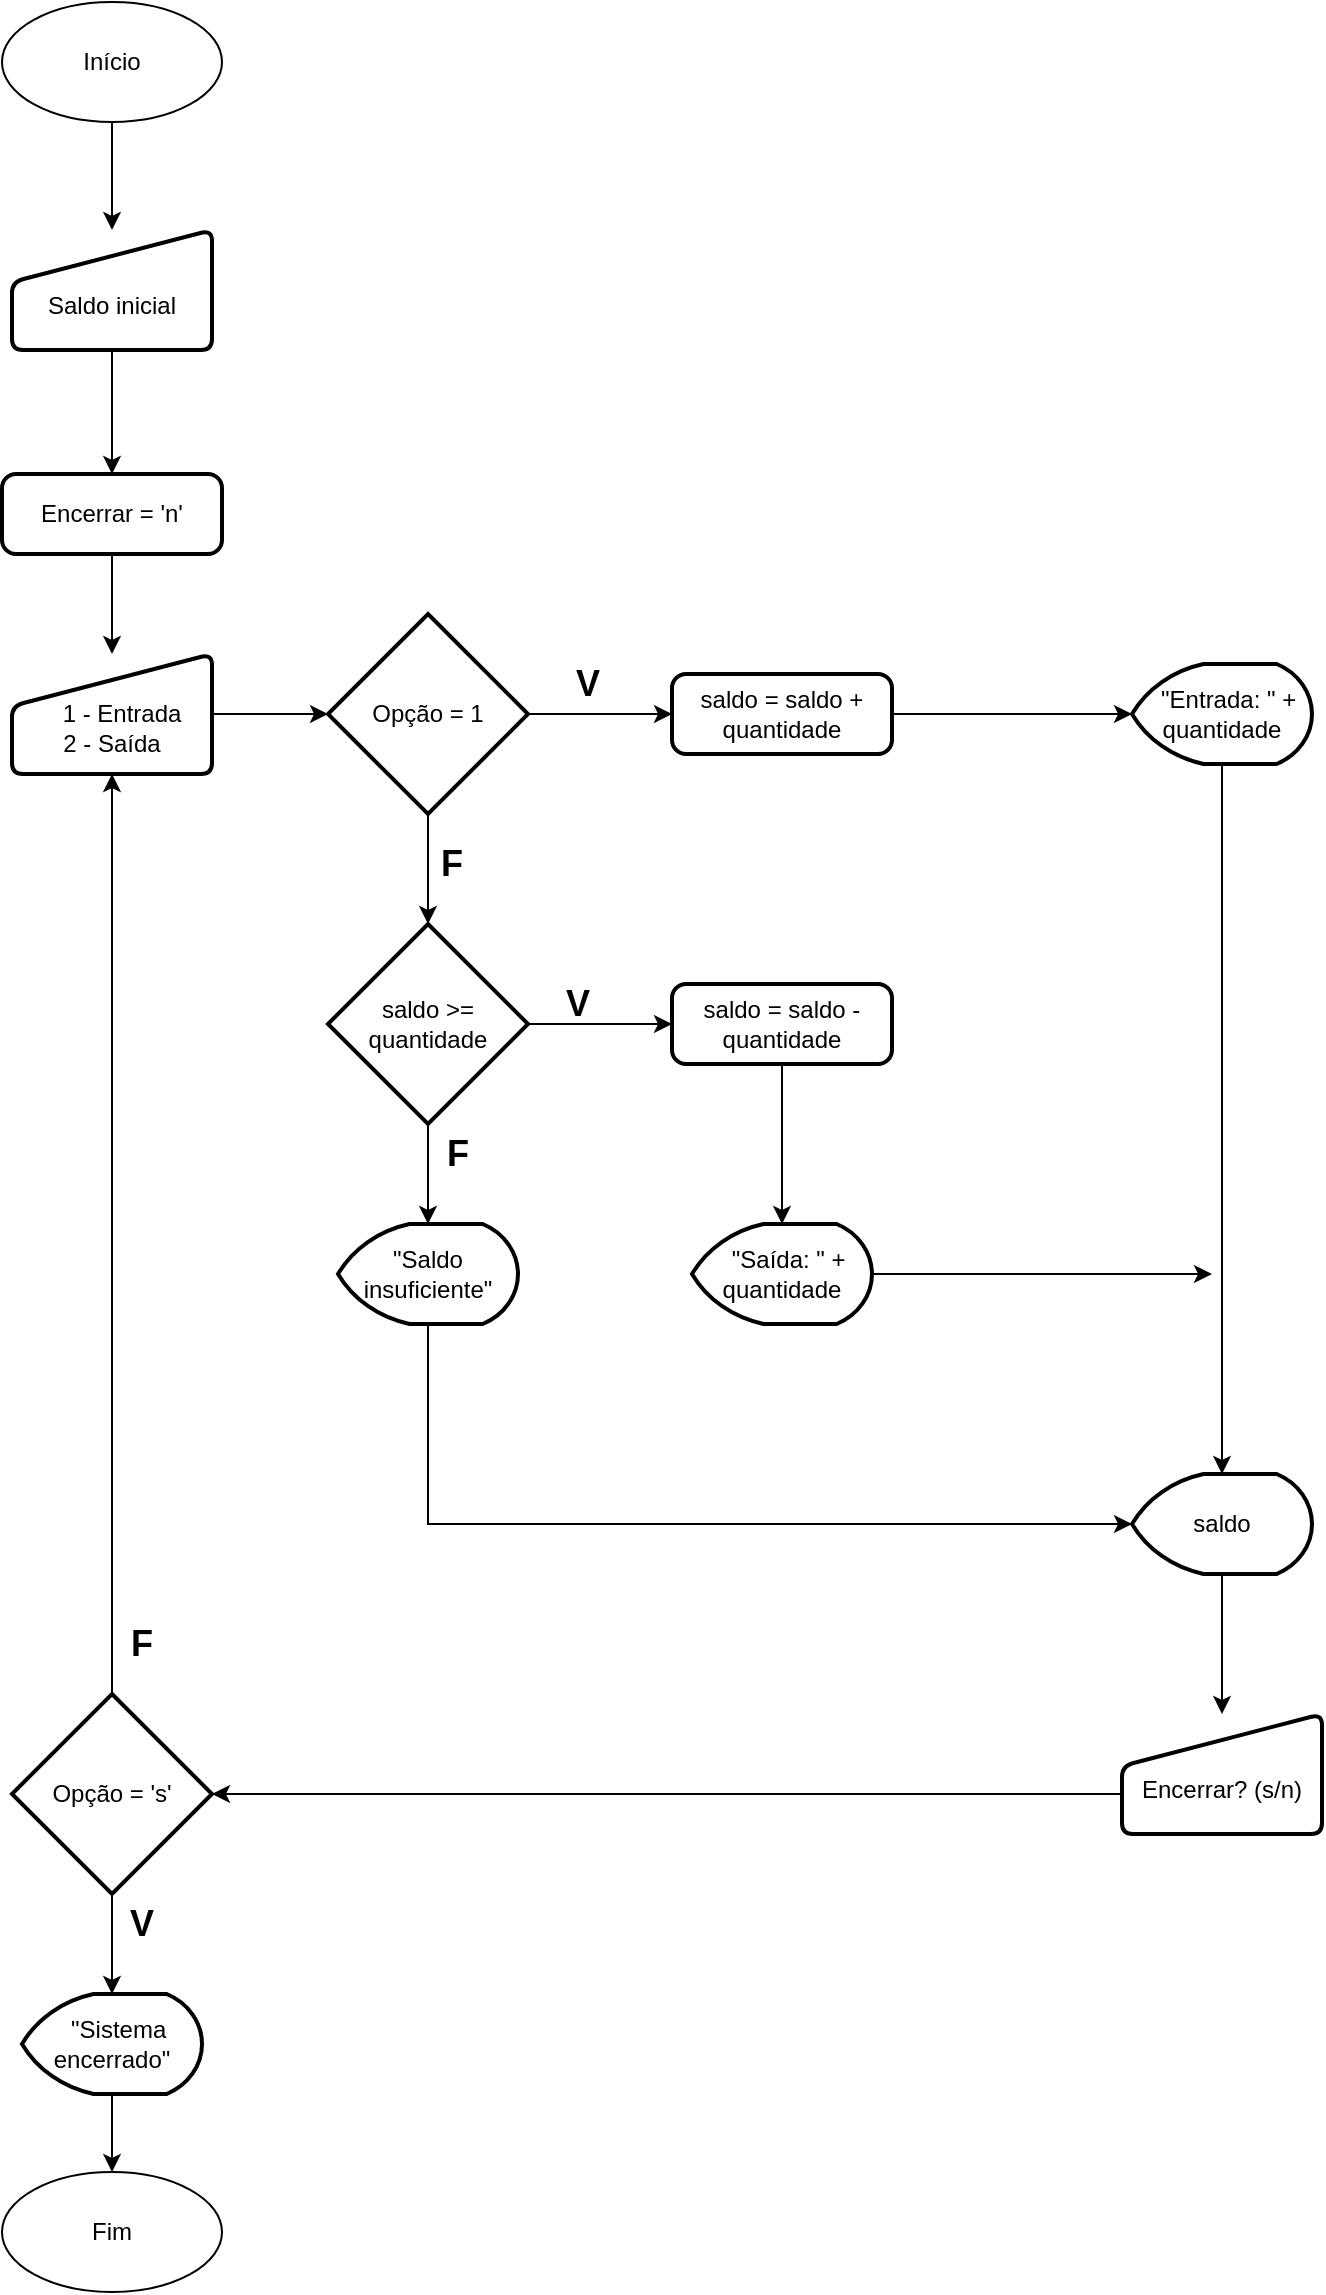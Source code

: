 <mxfile version="28.2.0">
  <diagram name="Página-1" id="3QtFrNminv7boJr-y0DP">
    <mxGraphModel dx="1148" dy="522" grid="1" gridSize="10" guides="1" tooltips="1" connect="1" arrows="1" fold="1" page="1" pageScale="1" pageWidth="827" pageHeight="1169" math="0" shadow="0">
      <root>
        <mxCell id="0" />
        <mxCell id="1" parent="0" />
        <mxCell id="vNBXoHa1Ooy1lN3gcc5z-2" value="" style="edgeStyle=orthogonalEdgeStyle;rounded=0;orthogonalLoop=1;jettySize=auto;html=1;" edge="1" parent="1" source="BJnI6T1Wv4a64cd1YlWq-1" target="BJnI6T1Wv4a64cd1YlWq-5">
          <mxGeometry relative="1" as="geometry" />
        </mxCell>
        <mxCell id="BJnI6T1Wv4a64cd1YlWq-1" value="&lt;div&gt;&lt;br&gt;&lt;/div&gt;&lt;div&gt;Saldo inicial&lt;/div&gt;" style="html=1;strokeWidth=2;shape=manualInput;whiteSpace=wrap;rounded=1;size=26;arcSize=11;" parent="1" vertex="1">
          <mxGeometry x="140" y="138" width="100" height="60" as="geometry" />
        </mxCell>
        <mxCell id="vNBXoHa1Ooy1lN3gcc5z-4" value="" style="edgeStyle=orthogonalEdgeStyle;rounded=0;orthogonalLoop=1;jettySize=auto;html=1;" edge="1" parent="1" source="BJnI6T1Wv4a64cd1YlWq-5" target="BJnI6T1Wv4a64cd1YlWq-11">
          <mxGeometry relative="1" as="geometry" />
        </mxCell>
        <mxCell id="BJnI6T1Wv4a64cd1YlWq-5" value="Encerrar = &#39;n&#39;" style="rounded=1;whiteSpace=wrap;html=1;absoluteArcSize=1;arcSize=14;strokeWidth=2;" parent="1" vertex="1">
          <mxGeometry x="135" y="260" width="110" height="40" as="geometry" />
        </mxCell>
        <mxCell id="vNBXoHa1Ooy1lN3gcc5z-44" value="" style="edgeStyle=orthogonalEdgeStyle;rounded=0;orthogonalLoop=1;jettySize=auto;html=1;" edge="1" parent="1" source="BJnI6T1Wv4a64cd1YlWq-11" target="vNBXoHa1Ooy1lN3gcc5z-43">
          <mxGeometry relative="1" as="geometry" />
        </mxCell>
        <mxCell id="BJnI6T1Wv4a64cd1YlWq-11" value="&lt;div&gt;&lt;br&gt;&lt;/div&gt;&amp;nbsp; &amp;nbsp;1 - Entrada&lt;div&gt;2 - Saída&lt;/div&gt;" style="html=1;strokeWidth=2;shape=manualInput;whiteSpace=wrap;rounded=1;size=26;arcSize=11;" parent="1" vertex="1">
          <mxGeometry x="140" y="350" width="100" height="60" as="geometry" />
        </mxCell>
        <mxCell id="BJnI6T1Wv4a64cd1YlWq-21" value="" style="edgeStyle=orthogonalEdgeStyle;rounded=0;orthogonalLoop=1;jettySize=auto;html=1;" parent="1" source="BJnI6T1Wv4a64cd1YlWq-18" target="BJnI6T1Wv4a64cd1YlWq-20" edge="1">
          <mxGeometry relative="1" as="geometry" />
        </mxCell>
        <mxCell id="BJnI6T1Wv4a64cd1YlWq-18" value="saldo = saldo + quantidade" style="rounded=1;whiteSpace=wrap;html=1;absoluteArcSize=1;arcSize=14;strokeWidth=2;" parent="1" vertex="1">
          <mxGeometry x="470" y="360" width="110" height="40" as="geometry" />
        </mxCell>
        <mxCell id="BJnI6T1Wv4a64cd1YlWq-20" value="&amp;nbsp; &quot;Entrada: &quot; + quantidade" style="strokeWidth=2;html=1;shape=mxgraph.flowchart.display;whiteSpace=wrap;" parent="1" vertex="1">
          <mxGeometry x="700" y="355" width="90" height="50" as="geometry" />
        </mxCell>
        <mxCell id="BJnI6T1Wv4a64cd1YlWq-31" value="" style="edgeStyle=orthogonalEdgeStyle;rounded=0;orthogonalLoop=1;jettySize=auto;html=1;" parent="1" source="BJnI6T1Wv4a64cd1YlWq-27" target="BJnI6T1Wv4a64cd1YlWq-30" edge="1">
          <mxGeometry relative="1" as="geometry" />
        </mxCell>
        <mxCell id="vNBXoHa1Ooy1lN3gcc5z-5" value="" style="edgeStyle=orthogonalEdgeStyle;rounded=0;orthogonalLoop=1;jettySize=auto;html=1;" edge="1" parent="1" source="BJnI6T1Wv4a64cd1YlWq-27" target="BJnI6T1Wv4a64cd1YlWq-34">
          <mxGeometry relative="1" as="geometry" />
        </mxCell>
        <mxCell id="BJnI6T1Wv4a64cd1YlWq-27" value="saldo &amp;gt;= quantidade" style="strokeWidth=2;html=1;shape=mxgraph.flowchart.decision;whiteSpace=wrap;" parent="1" vertex="1">
          <mxGeometry x="298" y="485" width="100" height="100" as="geometry" />
        </mxCell>
        <mxCell id="vNBXoHa1Ooy1lN3gcc5z-6" value="" style="edgeStyle=orthogonalEdgeStyle;rounded=0;orthogonalLoop=1;jettySize=auto;html=1;" edge="1" parent="1" source="BJnI6T1Wv4a64cd1YlWq-30" target="BJnI6T1Wv4a64cd1YlWq-37">
          <mxGeometry relative="1" as="geometry" />
        </mxCell>
        <mxCell id="BJnI6T1Wv4a64cd1YlWq-30" value="saldo = saldo - quantidade" style="rounded=1;whiteSpace=wrap;html=1;absoluteArcSize=1;arcSize=14;strokeWidth=2;" parent="1" vertex="1">
          <mxGeometry x="470" y="515" width="110" height="40" as="geometry" />
        </mxCell>
        <mxCell id="BJnI6T1Wv4a64cd1YlWq-32" value="&lt;b&gt;&lt;font style=&quot;font-size: 18px;&quot;&gt;V&lt;/font&gt;&lt;/b&gt;" style="text;strokeColor=none;align=center;fillColor=none;html=1;verticalAlign=middle;whiteSpace=wrap;rounded=0;" parent="1" vertex="1">
          <mxGeometry x="393" y="510" width="60" height="30" as="geometry" />
        </mxCell>
        <mxCell id="BJnI6T1Wv4a64cd1YlWq-34" value="&quot;Saldo insuficiente&quot;" style="strokeWidth=2;html=1;shape=mxgraph.flowchart.display;whiteSpace=wrap;" parent="1" vertex="1">
          <mxGeometry x="303" y="635" width="90" height="50" as="geometry" />
        </mxCell>
        <mxCell id="BJnI6T1Wv4a64cd1YlWq-36" value="&lt;b&gt;&lt;font style=&quot;font-size: 18px;&quot;&gt;F&lt;/font&gt;&lt;/b&gt;" style="text;strokeColor=none;align=center;fillColor=none;html=1;verticalAlign=middle;whiteSpace=wrap;rounded=0;" parent="1" vertex="1">
          <mxGeometry x="333" y="585" width="60" height="30" as="geometry" />
        </mxCell>
        <mxCell id="vNBXoHa1Ooy1lN3gcc5z-32" style="edgeStyle=orthogonalEdgeStyle;rounded=0;orthogonalLoop=1;jettySize=auto;html=1;" edge="1" parent="1" source="BJnI6T1Wv4a64cd1YlWq-37">
          <mxGeometry relative="1" as="geometry">
            <mxPoint x="740" y="660" as="targetPoint" />
          </mxGeometry>
        </mxCell>
        <mxCell id="BJnI6T1Wv4a64cd1YlWq-37" value="&amp;nbsp; &quot;Saída: &quot; + quantidade" style="strokeWidth=2;html=1;shape=mxgraph.flowchart.display;whiteSpace=wrap;" parent="1" vertex="1">
          <mxGeometry x="480" y="635" width="90" height="50" as="geometry" />
        </mxCell>
        <mxCell id="vNBXoHa1Ooy1lN3gcc5z-19" value="" style="edgeStyle=orthogonalEdgeStyle;rounded=0;orthogonalLoop=1;jettySize=auto;html=1;" edge="1" parent="1" source="BJnI6T1Wv4a64cd1YlWq-39" target="BJnI6T1Wv4a64cd1YlWq-45">
          <mxGeometry relative="1" as="geometry" />
        </mxCell>
        <mxCell id="BJnI6T1Wv4a64cd1YlWq-39" value="saldo" style="strokeWidth=2;html=1;shape=mxgraph.flowchart.display;whiteSpace=wrap;" parent="1" vertex="1">
          <mxGeometry x="700" y="760" width="90" height="50" as="geometry" />
        </mxCell>
        <mxCell id="vNBXoHa1Ooy1lN3gcc5z-50" value="" style="edgeStyle=orthogonalEdgeStyle;rounded=0;orthogonalLoop=1;jettySize=auto;html=1;" edge="1" parent="1" source="BJnI6T1Wv4a64cd1YlWq-45" target="vNBXoHa1Ooy1lN3gcc5z-49">
          <mxGeometry relative="1" as="geometry">
            <Array as="points">
              <mxPoint x="590" y="920" />
              <mxPoint x="590" y="920" />
            </Array>
          </mxGeometry>
        </mxCell>
        <mxCell id="BJnI6T1Wv4a64cd1YlWq-45" value="&lt;div&gt;&lt;br&gt;&lt;/div&gt;Encerrar? (s/n)" style="html=1;strokeWidth=2;shape=manualInput;whiteSpace=wrap;rounded=1;size=26;arcSize=11;" parent="1" vertex="1">
          <mxGeometry x="695" y="880" width="100" height="60" as="geometry" />
        </mxCell>
        <mxCell id="BJnI6T1Wv4a64cd1YlWq-54" value="" style="edgeStyle=orthogonalEdgeStyle;rounded=0;orthogonalLoop=1;jettySize=auto;html=1;" parent="1" source="BJnI6T1Wv4a64cd1YlWq-48" target="BJnI6T1Wv4a64cd1YlWq-53" edge="1">
          <mxGeometry relative="1" as="geometry" />
        </mxCell>
        <mxCell id="BJnI6T1Wv4a64cd1YlWq-48" value="&amp;nbsp; &quot;Sistema encerrado&quot;" style="strokeWidth=2;html=1;shape=mxgraph.flowchart.display;whiteSpace=wrap;" parent="1" vertex="1">
          <mxGeometry x="145" y="1020" width="90" height="50" as="geometry" />
        </mxCell>
        <mxCell id="BJnI6T1Wv4a64cd1YlWq-53" value="Fim" style="ellipse;whiteSpace=wrap;html=1;" parent="1" vertex="1">
          <mxGeometry x="135" y="1109" width="110" height="60" as="geometry" />
        </mxCell>
        <mxCell id="vNBXoHa1Ooy1lN3gcc5z-3" value="" style="edgeStyle=orthogonalEdgeStyle;rounded=0;orthogonalLoop=1;jettySize=auto;html=1;" edge="1" parent="1" source="BJnI6T1Wv4a64cd1YlWq-55" target="BJnI6T1Wv4a64cd1YlWq-1">
          <mxGeometry relative="1" as="geometry" />
        </mxCell>
        <mxCell id="BJnI6T1Wv4a64cd1YlWq-55" value="Início" style="ellipse;whiteSpace=wrap;html=1;" parent="1" vertex="1">
          <mxGeometry x="135" y="24" width="110" height="60" as="geometry" />
        </mxCell>
        <mxCell id="vNBXoHa1Ooy1lN3gcc5z-14" style="edgeStyle=orthogonalEdgeStyle;rounded=0;orthogonalLoop=1;jettySize=auto;html=1;entryX=0.5;entryY=0;entryDx=0;entryDy=0;entryPerimeter=0;" edge="1" parent="1" source="BJnI6T1Wv4a64cd1YlWq-20" target="BJnI6T1Wv4a64cd1YlWq-39">
          <mxGeometry relative="1" as="geometry" />
        </mxCell>
        <mxCell id="vNBXoHa1Ooy1lN3gcc5z-31" style="edgeStyle=orthogonalEdgeStyle;rounded=0;orthogonalLoop=1;jettySize=auto;html=1;entryX=0;entryY=0.5;entryDx=0;entryDy=0;entryPerimeter=0;" edge="1" parent="1" source="BJnI6T1Wv4a64cd1YlWq-34" target="BJnI6T1Wv4a64cd1YlWq-39">
          <mxGeometry relative="1" as="geometry">
            <Array as="points">
              <mxPoint x="348" y="785" />
            </Array>
          </mxGeometry>
        </mxCell>
        <mxCell id="vNBXoHa1Ooy1lN3gcc5z-45" value="" style="edgeStyle=orthogonalEdgeStyle;rounded=0;orthogonalLoop=1;jettySize=auto;html=1;" edge="1" parent="1" source="vNBXoHa1Ooy1lN3gcc5z-43" target="BJnI6T1Wv4a64cd1YlWq-18">
          <mxGeometry relative="1" as="geometry" />
        </mxCell>
        <mxCell id="vNBXoHa1Ooy1lN3gcc5z-46" value="" style="edgeStyle=orthogonalEdgeStyle;rounded=0;orthogonalLoop=1;jettySize=auto;html=1;" edge="1" parent="1" source="vNBXoHa1Ooy1lN3gcc5z-43" target="BJnI6T1Wv4a64cd1YlWq-27">
          <mxGeometry relative="1" as="geometry" />
        </mxCell>
        <mxCell id="vNBXoHa1Ooy1lN3gcc5z-43" value="Opção = 1" style="strokeWidth=2;html=1;shape=mxgraph.flowchart.decision;whiteSpace=wrap;" vertex="1" parent="1">
          <mxGeometry x="298" y="330" width="100" height="100" as="geometry" />
        </mxCell>
        <mxCell id="vNBXoHa1Ooy1lN3gcc5z-47" value="&lt;b&gt;&lt;font style=&quot;font-size: 18px;&quot;&gt;V&lt;/font&gt;&lt;/b&gt;" style="text;strokeColor=none;align=center;fillColor=none;html=1;verticalAlign=middle;whiteSpace=wrap;rounded=0;" vertex="1" parent="1">
          <mxGeometry x="398" y="350" width="60" height="30" as="geometry" />
        </mxCell>
        <mxCell id="vNBXoHa1Ooy1lN3gcc5z-48" value="&lt;b&gt;&lt;font style=&quot;font-size: 18px;&quot;&gt;F&lt;/font&gt;&lt;/b&gt;" style="text;strokeColor=none;align=center;fillColor=none;html=1;verticalAlign=middle;whiteSpace=wrap;rounded=0;" vertex="1" parent="1">
          <mxGeometry x="330" y="440" width="60" height="30" as="geometry" />
        </mxCell>
        <mxCell id="vNBXoHa1Ooy1lN3gcc5z-53" style="edgeStyle=orthogonalEdgeStyle;rounded=0;orthogonalLoop=1;jettySize=auto;html=1;entryX=0.5;entryY=1;entryDx=0;entryDy=0;" edge="1" parent="1" source="vNBXoHa1Ooy1lN3gcc5z-49" target="BJnI6T1Wv4a64cd1YlWq-11">
          <mxGeometry relative="1" as="geometry" />
        </mxCell>
        <mxCell id="vNBXoHa1Ooy1lN3gcc5z-55" value="" style="edgeStyle=orthogonalEdgeStyle;rounded=0;orthogonalLoop=1;jettySize=auto;html=1;" edge="1" parent="1" source="vNBXoHa1Ooy1lN3gcc5z-49" target="BJnI6T1Wv4a64cd1YlWq-48">
          <mxGeometry relative="1" as="geometry" />
        </mxCell>
        <mxCell id="vNBXoHa1Ooy1lN3gcc5z-49" value="Opção = &#39;s&#39;" style="strokeWidth=2;html=1;shape=mxgraph.flowchart.decision;whiteSpace=wrap;" vertex="1" parent="1">
          <mxGeometry x="140" y="870" width="100" height="100" as="geometry" />
        </mxCell>
        <mxCell id="vNBXoHa1Ooy1lN3gcc5z-52" value="&lt;b&gt;&lt;font style=&quot;font-size: 18px;&quot;&gt;V&lt;/font&gt;&lt;/b&gt;" style="text;strokeColor=none;align=center;fillColor=none;html=1;verticalAlign=middle;whiteSpace=wrap;rounded=0;" vertex="1" parent="1">
          <mxGeometry x="175" y="970" width="60" height="30" as="geometry" />
        </mxCell>
        <mxCell id="vNBXoHa1Ooy1lN3gcc5z-54" value="&lt;b&gt;&lt;font style=&quot;font-size: 18px;&quot;&gt;F&lt;/font&gt;&lt;/b&gt;" style="text;strokeColor=none;align=center;fillColor=none;html=1;verticalAlign=middle;whiteSpace=wrap;rounded=0;" vertex="1" parent="1">
          <mxGeometry x="175" y="830" width="60" height="30" as="geometry" />
        </mxCell>
      </root>
    </mxGraphModel>
  </diagram>
</mxfile>
